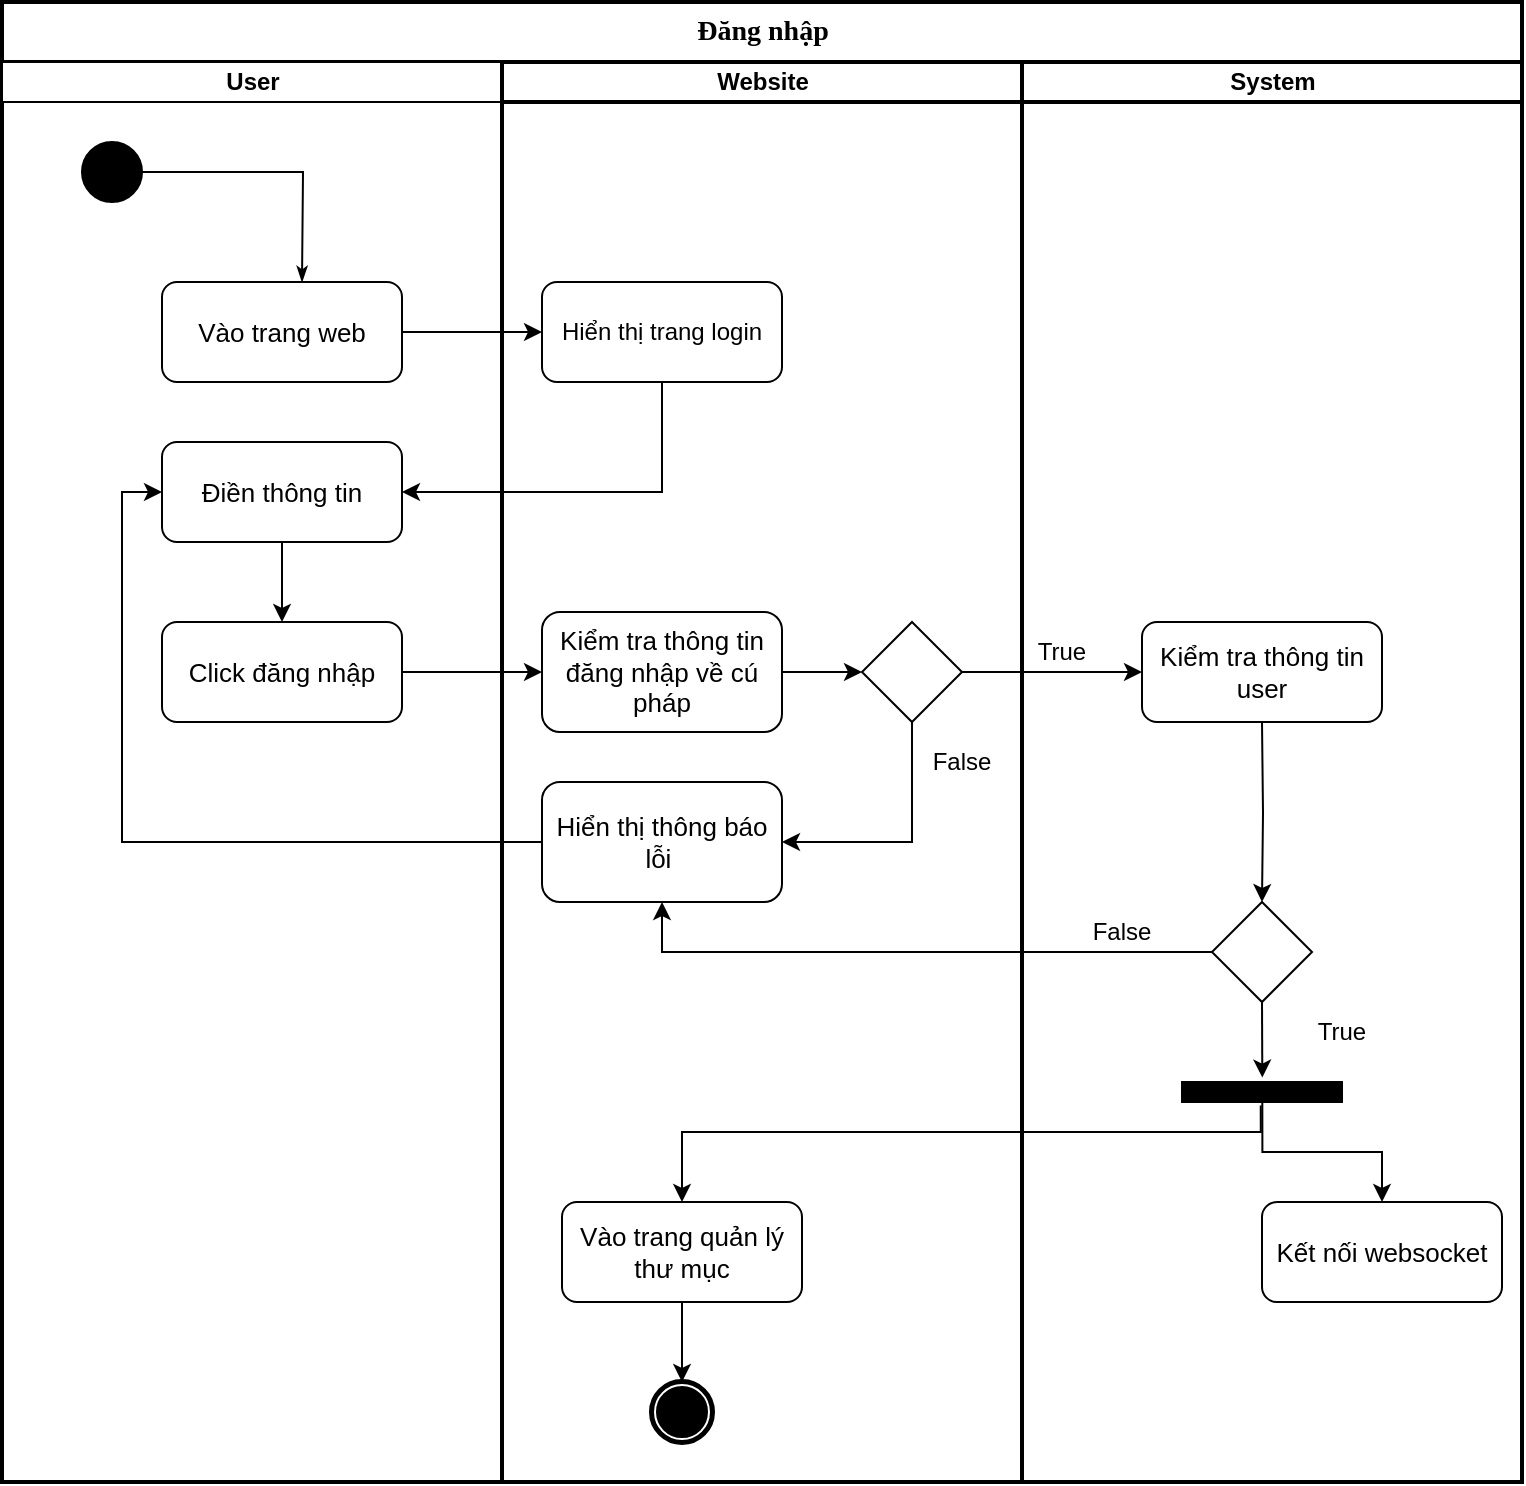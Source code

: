 <mxfile version="20.7.4" type="device"><diagram name="Page-1" id="0783ab3e-0a74-02c8-0abd-f7b4e66b4bec"><mxGraphModel dx="910" dy="505" grid="1" gridSize="10" guides="1" tooltips="1" connect="1" arrows="1" fold="1" page="1" pageScale="1" pageWidth="850" pageHeight="1100" background="none" math="0" shadow="0"><root><mxCell id="0"/><mxCell id="1" parent="0"/><mxCell id="1c1d494c118603dd-1" value="&lt;font style=&quot;font-size: 14px;&quot;&gt;Đăng nhập&lt;/font&gt;" style="swimlane;html=1;childLayout=stackLayout;startSize=30;rounded=0;shadow=0;comic=0;labelBackgroundColor=none;strokeWidth=2;fontFamily=Verdana;fontSize=12;align=center;" parent="1" vertex="1"><mxGeometry x="40" y="20" width="760" height="740" as="geometry"/></mxCell><mxCell id="1c1d494c118603dd-2" value="User" style="swimlane;html=1;startSize=20;" parent="1c1d494c118603dd-1" vertex="1"><mxGeometry y="30" width="250" height="710" as="geometry"/></mxCell><mxCell id="60571a20871a0731-4" value="" style="ellipse;whiteSpace=wrap;html=1;rounded=0;shadow=0;comic=0;labelBackgroundColor=none;strokeWidth=1;fillColor=#000000;fontFamily=Verdana;fontSize=12;align=center;" parent="1c1d494c118603dd-2" vertex="1"><mxGeometry x="40" y="40" width="30" height="30" as="geometry"/></mxCell><mxCell id="DjUkVJhvEn2aunxMX6Em-1" value="&lt;font style=&quot;font-size: 13px;&quot;&gt;Vào trang web&lt;/font&gt;" style="rounded=1;whiteSpace=wrap;html=1;" parent="1c1d494c118603dd-2" vertex="1"><mxGeometry x="80" y="110" width="120" height="50" as="geometry"/></mxCell><mxCell id="DjUkVJhvEn2aunxMX6Em-4" value="&lt;span style=&quot;font-size: 13px;&quot;&gt;Điền thông tin&lt;/span&gt;" style="rounded=1;whiteSpace=wrap;html=1;" parent="1c1d494c118603dd-2" vertex="1"><mxGeometry x="80" y="190" width="120" height="50" as="geometry"/></mxCell><mxCell id="DjUkVJhvEn2aunxMX6Em-6" value="&lt;span style=&quot;font-size: 13px;&quot;&gt;Click đăng nhập&lt;/span&gt;" style="rounded=1;whiteSpace=wrap;html=1;" parent="1c1d494c118603dd-2" vertex="1"><mxGeometry x="80" y="280" width="120" height="50" as="geometry"/></mxCell><mxCell id="DjUkVJhvEn2aunxMX6Em-7" value="" style="edgeStyle=orthogonalEdgeStyle;rounded=0;orthogonalLoop=1;jettySize=auto;html=1;fontSize=12;exitX=0.5;exitY=1;exitDx=0;exitDy=0;entryX=0.5;entryY=0;entryDx=0;entryDy=0;" parent="1c1d494c118603dd-2" source="DjUkVJhvEn2aunxMX6Em-4" target="DjUkVJhvEn2aunxMX6Em-6" edge="1"><mxGeometry relative="1" as="geometry"><mxPoint x="360" y="180" as="sourcePoint"/><mxPoint x="210" y="260" as="targetPoint"/></mxGeometry></mxCell><mxCell id="DjUkVJhvEn2aunxMX6Em-3" value="" style="edgeStyle=orthogonalEdgeStyle;rounded=0;orthogonalLoop=1;jettySize=auto;html=1;fontSize=12;" parent="1c1d494c118603dd-1" source="DjUkVJhvEn2aunxMX6Em-1" target="DjUkVJhvEn2aunxMX6Em-2" edge="1"><mxGeometry relative="1" as="geometry"/></mxCell><mxCell id="DjUkVJhvEn2aunxMX6Em-5" value="" style="edgeStyle=orthogonalEdgeStyle;rounded=0;orthogonalLoop=1;jettySize=auto;html=1;fontSize=12;exitX=0.5;exitY=1;exitDx=0;exitDy=0;entryX=1;entryY=0.5;entryDx=0;entryDy=0;" parent="1c1d494c118603dd-1" source="DjUkVJhvEn2aunxMX6Em-2" target="DjUkVJhvEn2aunxMX6Em-4" edge="1"><mxGeometry relative="1" as="geometry"><mxPoint x="210" y="170" as="sourcePoint"/><mxPoint x="300" y="170" as="targetPoint"/></mxGeometry></mxCell><mxCell id="DjUkVJhvEn2aunxMX6Em-9" value="" style="edgeStyle=orthogonalEdgeStyle;rounded=0;orthogonalLoop=1;jettySize=auto;html=1;fontSize=12;" parent="1c1d494c118603dd-1" source="DjUkVJhvEn2aunxMX6Em-6" target="DjUkVJhvEn2aunxMX6Em-8" edge="1"><mxGeometry relative="1" as="geometry"/></mxCell><mxCell id="DjUkVJhvEn2aunxMX6Em-13" value="" style="edgeStyle=orthogonalEdgeStyle;rounded=0;orthogonalLoop=1;jettySize=auto;html=1;fontSize=12;" parent="1c1d494c118603dd-1" source="DjUkVJhvEn2aunxMX6Em-10" target="DjUkVJhvEn2aunxMX6Em-12" edge="1"><mxGeometry relative="1" as="geometry"/></mxCell><mxCell id="DjUkVJhvEn2aunxMX6Em-18" value="" style="edgeStyle=orthogonalEdgeStyle;rounded=0;orthogonalLoop=1;jettySize=auto;html=1;fontSize=12;exitX=0;exitY=0.5;exitDx=0;exitDy=0;entryX=0;entryY=0.5;entryDx=0;entryDy=0;" parent="1c1d494c118603dd-1" source="DjUkVJhvEn2aunxMX6Em-15" target="DjUkVJhvEn2aunxMX6Em-4" edge="1"><mxGeometry relative="1" as="geometry"><mxPoint x="210" y="335" as="sourcePoint"/><mxPoint x="280" y="335" as="targetPoint"/></mxGeometry></mxCell><mxCell id="DjUkVJhvEn2aunxMX6Em-27" value="" style="edgeStyle=orthogonalEdgeStyle;rounded=0;orthogonalLoop=1;jettySize=auto;html=1;fontSize=12;entryX=0.5;entryY=1;entryDx=0;entryDy=0;exitX=0;exitY=0.5;exitDx=0;exitDy=0;" parent="1c1d494c118603dd-1" source="DjUkVJhvEn2aunxMX6Em-19" target="DjUkVJhvEn2aunxMX6Em-15" edge="1"><mxGeometry relative="1" as="geometry"><mxPoint x="465" y="360" as="sourcePoint"/><mxPoint x="400" y="420" as="targetPoint"/></mxGeometry></mxCell><mxCell id="1c1d494c118603dd-3" value="Website" style="swimlane;html=1;startSize=20;strokeWidth=2;" parent="1c1d494c118603dd-1" vertex="1"><mxGeometry x="250" y="30" width="260" height="710" as="geometry"/></mxCell><mxCell id="DjUkVJhvEn2aunxMX6Em-2" value="Hiển thị trang login" style="rounded=1;whiteSpace=wrap;html=1;" parent="1c1d494c118603dd-3" vertex="1"><mxGeometry x="20" y="110" width="120" height="50" as="geometry"/></mxCell><mxCell id="DjUkVJhvEn2aunxMX6Em-11" value="" style="edgeStyle=orthogonalEdgeStyle;rounded=0;orthogonalLoop=1;jettySize=auto;html=1;fontSize=12;" parent="1c1d494c118603dd-3" source="DjUkVJhvEn2aunxMX6Em-8" target="DjUkVJhvEn2aunxMX6Em-10" edge="1"><mxGeometry relative="1" as="geometry"/></mxCell><mxCell id="DjUkVJhvEn2aunxMX6Em-8" value="&lt;span style=&quot;font-size: 13px;&quot;&gt;Kiểm tra thông tin đăng nhập về cú pháp&lt;/span&gt;" style="rounded=1;whiteSpace=wrap;html=1;" parent="1c1d494c118603dd-3" vertex="1"><mxGeometry x="20" y="275" width="120" height="60" as="geometry"/></mxCell><mxCell id="DjUkVJhvEn2aunxMX6Em-10" value="" style="rhombus;whiteSpace=wrap;html=1;fontSize=12;" parent="1c1d494c118603dd-3" vertex="1"><mxGeometry x="180" y="280" width="50" height="50" as="geometry"/></mxCell><mxCell id="DjUkVJhvEn2aunxMX6Em-15" value="&lt;span style=&quot;font-size: 13px;&quot;&gt;Hiển thị thông báo lỗi&amp;nbsp;&lt;/span&gt;" style="rounded=1;whiteSpace=wrap;html=1;" parent="1c1d494c118603dd-3" vertex="1"><mxGeometry x="20" y="360" width="120" height="60" as="geometry"/></mxCell><mxCell id="DjUkVJhvEn2aunxMX6Em-16" value="" style="edgeStyle=orthogonalEdgeStyle;rounded=0;orthogonalLoop=1;jettySize=auto;html=1;fontSize=12;entryX=1;entryY=0.5;entryDx=0;entryDy=0;exitX=0.5;exitY=1;exitDx=0;exitDy=0;" parent="1c1d494c118603dd-3" source="DjUkVJhvEn2aunxMX6Em-10" target="DjUkVJhvEn2aunxMX6Em-15" edge="1"><mxGeometry relative="1" as="geometry"><mxPoint x="150" y="315" as="sourcePoint"/><mxPoint x="190" y="315" as="targetPoint"/></mxGeometry></mxCell><mxCell id="DjUkVJhvEn2aunxMX6Em-17" value="False" style="text;html=1;strokeColor=none;fillColor=none;align=center;verticalAlign=middle;whiteSpace=wrap;rounded=0;fontSize=12;" parent="1c1d494c118603dd-3" vertex="1"><mxGeometry x="200" y="335" width="60" height="30" as="geometry"/></mxCell><mxCell id="60571a20871a0731-5" value="" style="shape=mxgraph.bpmn.shape;html=1;verticalLabelPosition=bottom;labelBackgroundColor=#ffffff;verticalAlign=top;perimeter=ellipsePerimeter;outline=end;symbol=terminate;rounded=0;shadow=0;comic=0;strokeWidth=1;fontFamily=Verdana;fontSize=12;align=center;" parent="1c1d494c118603dd-3" vertex="1"><mxGeometry x="75" y="660" width="30" height="30" as="geometry"/></mxCell><mxCell id="DjUkVJhvEn2aunxMX6Em-32" value="&lt;span style=&quot;font-size: 13px;&quot;&gt;Vào trang quản lý thư mục&lt;/span&gt;" style="rounded=1;whiteSpace=wrap;html=1;" parent="1c1d494c118603dd-3" vertex="1"><mxGeometry x="30" y="570" width="120" height="50" as="geometry"/></mxCell><mxCell id="DjUkVJhvEn2aunxMX6Em-37" value="" style="edgeStyle=orthogonalEdgeStyle;rounded=0;orthogonalLoop=1;jettySize=auto;html=1;fontSize=12;exitX=0.5;exitY=1;exitDx=0;exitDy=0;entryX=0.5;entryY=0;entryDx=0;entryDy=0;" parent="1c1d494c118603dd-3" source="DjUkVJhvEn2aunxMX6Em-32" target="60571a20871a0731-5" edge="1"><mxGeometry relative="1" as="geometry"><mxPoint x="390" y="480" as="sourcePoint"/><mxPoint x="150" y="515" as="targetPoint"/></mxGeometry></mxCell><mxCell id="1c1d494c118603dd-4" value="System" style="swimlane;html=1;startSize=20;strokeWidth=2;" parent="1c1d494c118603dd-1" vertex="1"><mxGeometry x="510" y="30" width="250" height="710" as="geometry"/></mxCell><mxCell id="1c1d494c118603dd-27" style="edgeStyle=orthogonalEdgeStyle;rounded=0;html=1;labelBackgroundColor=none;startArrow=none;startFill=0;startSize=5;endArrow=classicThin;endFill=1;endSize=5;jettySize=auto;orthogonalLoop=1;strokeWidth=1;fontFamily=Verdana;fontSize=12" parent="1c1d494c118603dd-4" source="60571a20871a0731-4" edge="1"><mxGeometry relative="1" as="geometry"><mxPoint x="-360" y="110" as="targetPoint"/></mxGeometry></mxCell><mxCell id="DjUkVJhvEn2aunxMX6Em-12" value="&lt;span style=&quot;font-size: 13px;&quot;&gt;Kiểm tra thông tin user&lt;/span&gt;" style="rounded=1;whiteSpace=wrap;html=1;" parent="1c1d494c118603dd-4" vertex="1"><mxGeometry x="60" y="280" width="120" height="50" as="geometry"/></mxCell><mxCell id="DjUkVJhvEn2aunxMX6Em-14" value="True" style="text;html=1;strokeColor=none;fillColor=none;align=center;verticalAlign=middle;whiteSpace=wrap;rounded=0;fontSize=12;" parent="1c1d494c118603dd-4" vertex="1"><mxGeometry x="-10" y="280" width="60" height="30" as="geometry"/></mxCell><mxCell id="DjUkVJhvEn2aunxMX6Em-19" value="" style="rhombus;whiteSpace=wrap;html=1;fontSize=12;" parent="1c1d494c118603dd-4" vertex="1"><mxGeometry x="95" y="420" width="50" height="50" as="geometry"/></mxCell><mxCell id="DjUkVJhvEn2aunxMX6Em-20" value="" style="edgeStyle=orthogonalEdgeStyle;rounded=0;orthogonalLoop=1;jettySize=auto;html=1;fontSize=12;entryX=0.5;entryY=0;entryDx=0;entryDy=0;" parent="1c1d494c118603dd-4" target="DjUkVJhvEn2aunxMX6Em-19" edge="1"><mxGeometry relative="1" as="geometry"><mxPoint x="120" y="330" as="sourcePoint"/><mxPoint x="70" y="315" as="targetPoint"/></mxGeometry></mxCell><mxCell id="DjUkVJhvEn2aunxMX6Em-28" value="False" style="text;html=1;strokeColor=none;fillColor=none;align=center;verticalAlign=middle;whiteSpace=wrap;rounded=0;fontSize=12;" parent="1c1d494c118603dd-4" vertex="1"><mxGeometry x="20" y="420" width="60" height="30" as="geometry"/></mxCell><mxCell id="DjUkVJhvEn2aunxMX6Em-35" value="True" style="text;html=1;strokeColor=none;fillColor=none;align=center;verticalAlign=middle;whiteSpace=wrap;rounded=0;fontSize=12;" parent="1c1d494c118603dd-4" vertex="1"><mxGeometry x="130" y="470" width="60" height="30" as="geometry"/></mxCell><mxCell id="DjUkVJhvEn2aunxMX6Em-38" value="&lt;span style=&quot;font-size: 13px;&quot;&gt;Kết nối websocket&lt;/span&gt;" style="rounded=1;whiteSpace=wrap;html=1;" parent="1c1d494c118603dd-4" vertex="1"><mxGeometry x="120" y="570" width="120" height="50" as="geometry"/></mxCell><mxCell id="DjUkVJhvEn2aunxMX6Em-39" value="" style="edgeStyle=orthogonalEdgeStyle;rounded=0;orthogonalLoop=1;jettySize=auto;html=1;fontSize=12;entryX=-0.22;entryY=0.498;entryDx=0;entryDy=0;exitX=0.5;exitY=1;exitDx=0;exitDy=0;entryPerimeter=0;" parent="1c1d494c118603dd-4" source="DjUkVJhvEn2aunxMX6Em-19" target="DjUkVJhvEn2aunxMX6Em-41" edge="1"><mxGeometry relative="1" as="geometry"><mxPoint x="130" y="340" as="sourcePoint"/><mxPoint x="130" y="430" as="targetPoint"/></mxGeometry></mxCell><mxCell id="DjUkVJhvEn2aunxMX6Em-41" value="" style="html=1;points=[];perimeter=orthogonalPerimeter;fontSize=12;direction=south;labelBackgroundColor=#000000;labelBorderColor=default;fillColor=#000000;" parent="1c1d494c118603dd-4" vertex="1"><mxGeometry x="80" y="510" width="80" height="10" as="geometry"/></mxCell><mxCell id="DjUkVJhvEn2aunxMX6Em-42" value="" style="edgeStyle=orthogonalEdgeStyle;rounded=0;orthogonalLoop=1;jettySize=auto;html=1;fontSize=12;exitX=1.02;exitY=0.498;exitDx=0;exitDy=0;exitPerimeter=0;entryX=0.5;entryY=0;entryDx=0;entryDy=0;" parent="1c1d494c118603dd-4" source="DjUkVJhvEn2aunxMX6Em-41" target="DjUkVJhvEn2aunxMX6Em-38" edge="1"><mxGeometry relative="1" as="geometry"><mxPoint x="130" y="480" as="sourcePoint"/><mxPoint x="190" y="560" as="targetPoint"/></mxGeometry></mxCell><mxCell id="DjUkVJhvEn2aunxMX6Em-43" value="" style="edgeStyle=orthogonalEdgeStyle;rounded=0;orthogonalLoop=1;jettySize=auto;html=1;fontSize=12;exitX=1.18;exitY=0.508;exitDx=0;exitDy=0;exitPerimeter=0;entryX=0.5;entryY=0;entryDx=0;entryDy=0;" parent="1c1d494c118603dd-1" source="DjUkVJhvEn2aunxMX6Em-41" target="DjUkVJhvEn2aunxMX6Em-32" edge="1"><mxGeometry relative="1" as="geometry"><mxPoint x="640.16" y="550.2" as="sourcePoint"/><mxPoint x="640" y="600" as="targetPoint"/><Array as="points"><mxPoint x="629" y="565"/><mxPoint x="340" y="565"/></Array></mxGeometry></mxCell></root></mxGraphModel></diagram></mxfile>